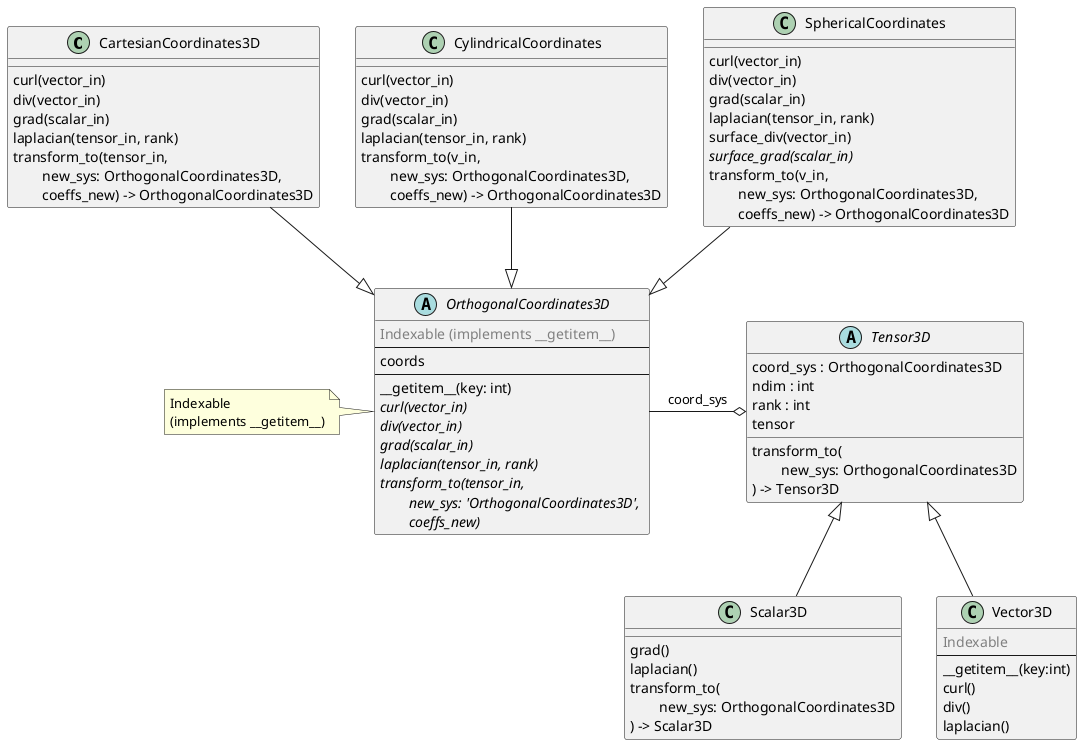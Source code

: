 @startuml classes_vector_calculus
set namespaceSeparator none
' left to right direction
!define COMMENT(x) <color:grey>x</color>

class "CartesianCoordinates3D" as pg_utils.sympy_supp.vector_calculus_3d.CartesianCoordinates3D {
  curl(vector_in)
  div(vector_in)
  grad(scalar_in)
  laplacian(tensor_in, rank)
  transform_to(tensor_in, \n\tnew_sys: OrthogonalCoordinates3D, \n\tcoeffs_new) -> OrthogonalCoordinates3D
}
class "CylindricalCoordinates" as pg_utils.sympy_supp.vector_calculus_3d.CylindricalCoordinates {
  curl(vector_in)
  div(vector_in)
  grad(scalar_in)
  laplacian(tensor_in, rank)
  transform_to(v_in, \n\tnew_sys: OrthogonalCoordinates3D, \n\tcoeffs_new) -> OrthogonalCoordinates3D
}
class "SphericalCoordinates" as pg_utils.sympy_supp.vector_calculus_3d.SphericalCoordinates {
  curl(vector_in)
  div(vector_in)
  grad(scalar_in)
  laplacian(tensor_in, rank)
  surface_div(vector_in)
  {abstract}surface_grad(scalar_in)
  transform_to(v_in, \n\tnew_sys: OrthogonalCoordinates3D, \n\tcoeffs_new) -> OrthogonalCoordinates3D
}
abstract class "OrthogonalCoordinates3D" as pg_utils.sympy_supp.vector_calculus_3d.OrthogonalCoordinates3D {
  COMMENT(Indexable (implements __getitem__))
  --
  {field}coords
  --
  __getitem__(key: int)
  {abstract}curl(vector_in)
  {abstract}div(vector_in)
  {abstract}grad(scalar_in)
  {abstract}laplacian(tensor_in, rank)
  {abstract}transform_to(tensor_in, \n\tnew_sys: 'OrthogonalCoordinates3D', \n\tcoeffs_new)
}
note left of pg_utils.sympy_supp.vector_calculus_3d.OrthogonalCoordinates3D: Indexable \n(implements ~__getitem__)

class "Scalar3D" as pg_utils.sympy_supp.vector_calculus_3d.Scalar3D {
  grad()
  laplacian()
  transform_to(\n\tnew_sys: OrthogonalCoordinates3D\n) -> Scalar3D
}
abstract class "Tensor3D" as pg_utils.sympy_supp.vector_calculus_3d.Tensor3D {
  coord_sys : OrthogonalCoordinates3D
  ndim : int
  rank : int
  tensor
  transform_to(\n\tnew_sys: OrthogonalCoordinates3D\n) -> Tensor3D
}
class "Vector3D" as pg_utils.sympy_supp.vector_calculus_3d.Vector3D {
  COMMENT(Indexable)
  --
  __getitem__(key:int)
  curl()
  div()
  laplacian()
}
pg_utils.sympy_supp.vector_calculus_3d.CartesianCoordinates3D --|> pg_utils.sympy_supp.vector_calculus_3d.OrthogonalCoordinates3D
pg_utils.sympy_supp.vector_calculus_3d.CylindricalCoordinates --|> pg_utils.sympy_supp.vector_calculus_3d.OrthogonalCoordinates3D
pg_utils.sympy_supp.vector_calculus_3d.Scalar3D -up-|> pg_utils.sympy_supp.vector_calculus_3d.Tensor3D
pg_utils.sympy_supp.vector_calculus_3d.SphericalCoordinates --|> pg_utils.sympy_supp.vector_calculus_3d.OrthogonalCoordinates3D
pg_utils.sympy_supp.vector_calculus_3d.Vector3D -up-|> pg_utils.sympy_supp.vector_calculus_3d.Tensor3D
pg_utils.sympy_supp.vector_calculus_3d.OrthogonalCoordinates3D -right-o pg_utils.sympy_supp.vector_calculus_3d.Tensor3D : coord_sys
@enduml
